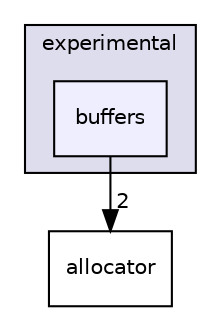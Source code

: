 digraph "include/rclcpp/experimental/buffers" {
  compound=true
  node [ fontsize="10", fontname="Helvetica"];
  edge [ labelfontsize="10", labelfontname="Helvetica"];
  subgraph clusterdir_fc41ba6da3deec988a444ab03750e972 {
    graph [ bgcolor="#ddddee", pencolor="black", label="experimental" fontname="Helvetica", fontsize="10", URL="dir_fc41ba6da3deec988a444ab03750e972.html"]
  dir_f51463d144e320e022bb29c443c08191 [shape=box, label="buffers", style="filled", fillcolor="#eeeeff", pencolor="black", URL="dir_f51463d144e320e022bb29c443c08191.html"];
  }
  dir_d1b78a3017cb27e7e0198d55b8a06bb4 [shape=box label="allocator" URL="dir_d1b78a3017cb27e7e0198d55b8a06bb4.html"];
  dir_f51463d144e320e022bb29c443c08191->dir_d1b78a3017cb27e7e0198d55b8a06bb4 [headlabel="2", labeldistance=1.5 headhref="dir_000007_000002.html"];
}

